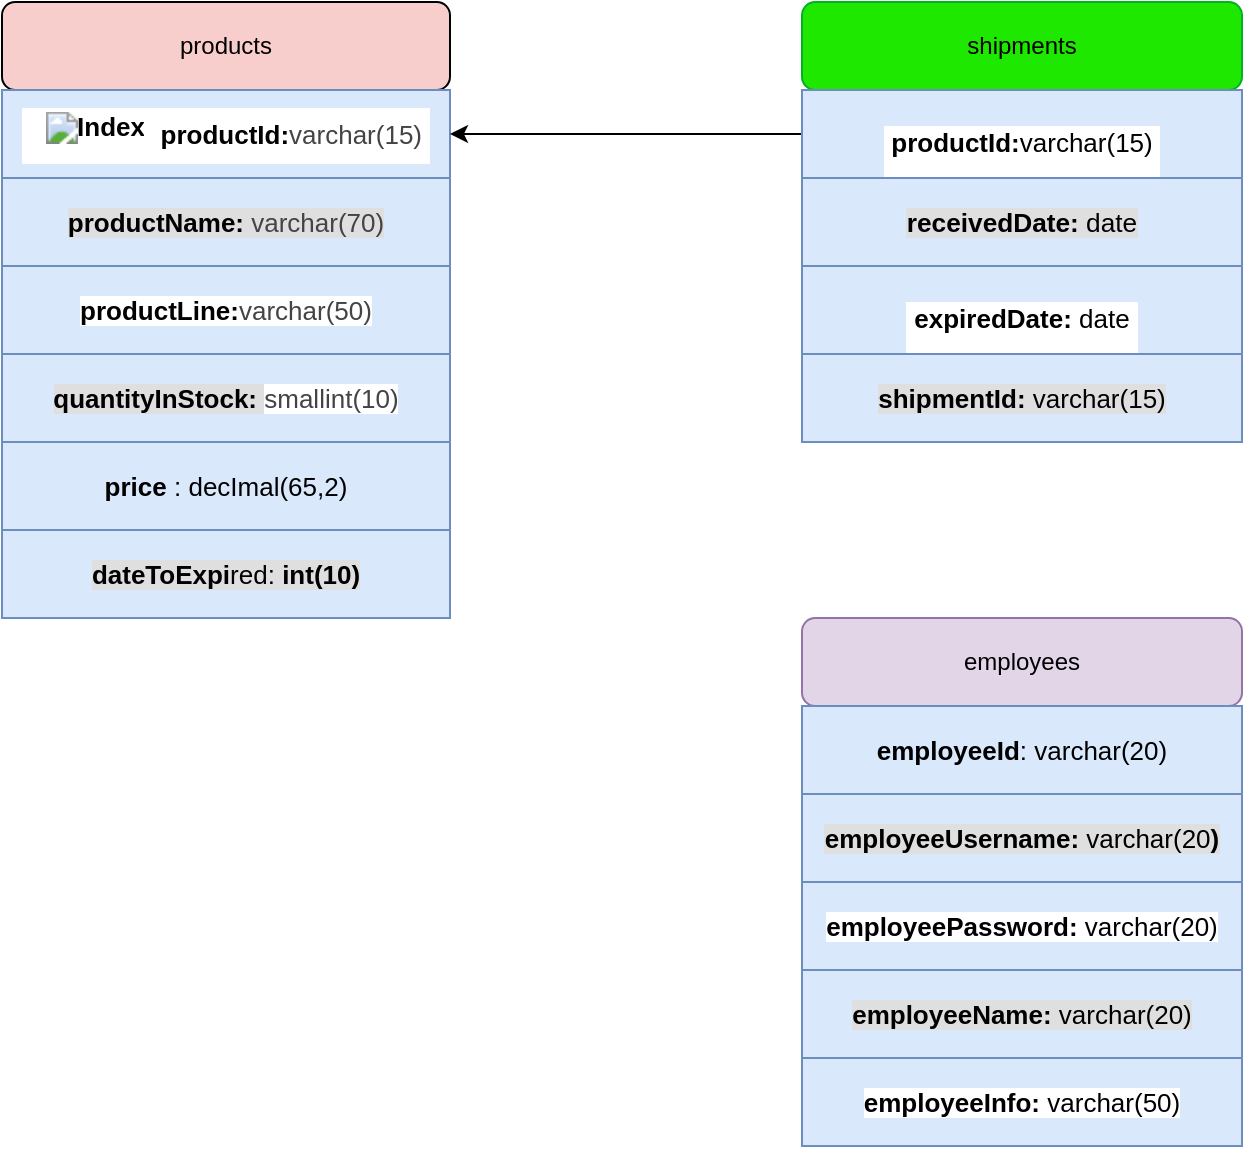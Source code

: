 <mxfile version="14.6.0" type="github">
  <diagram id="07pPn1wGmXql-i7O91id" name="Page-1">
    <mxGraphModel dx="868" dy="425" grid="1" gridSize="11" guides="1" tooltips="1" connect="1" arrows="1" fold="1" page="1" pageScale="1" pageWidth="850" pageHeight="1100" math="0" shadow="0">
      <root>
        <mxCell id="3gbueVHLof_pvO1KFMFq-0" />
        <mxCell id="3gbueVHLof_pvO1KFMFq-1" parent="3gbueVHLof_pvO1KFMFq-0" />
        <mxCell id="J1ickHX3t3cW-OePHYRh-0" value="products" style="rounded=1;whiteSpace=wrap;html=1;fillColor=#f8cecc;" parent="3gbueVHLof_pvO1KFMFq-1" vertex="1">
          <mxGeometry x="40" y="308" width="224" height="44" as="geometry" />
        </mxCell>
        <mxCell id="J1ickHX3t3cW-OePHYRh-1" value="&lt;table id=&quot;tablestructure&quot; class=&quot;data topmargin&quot; style=&quot;border-collapse: collapse; margin: 1em 0px 12px; color: rgb(68, 68, 68); font-family: sans-serif; font-size: 13px; background-color: rgb(255, 255, 255);&quot;&gt;&lt;tbody style=&quot;box-sizing: border-box; font-size: 13px;&quot;&gt;&lt;tr style=&quot;box-sizing: border-box; font-size: 13px;&quot;&gt;&lt;th class=&quot;nowrap&quot; style=&quot;box-sizing: border-box; color: rgb(0, 0, 0); padding: 0.1em 0.3em; margin: 0.1em; vertical-align: middle; text-shadow: rgb(255, 255, 255) 0px 1px 0px; font-size: 13px;&quot;&gt;&lt;label for=&quot;checkbox_row_1&quot; style=&quot;box-sizing: border-box; display: inline-block; margin-bottom: 0.5rem; font-size: 13px;&quot;&gt;&amp;nbsp;&lt;img src=&quot;http://localhost/phpmyadmin/themes/dot.gif&quot; title=&quot;Index&quot; alt=&quot;Index&quot; class=&quot;icon ic_bd_primary&quot; style=&quot;box-sizing: border-box; vertical-align: middle; border-style: none; margin: 0px 0px 0px 0.3em; width: 16px; height: 16px; padding: 0px; background-image: url(&amp;quot;../img/bd_primary.png&amp;quot;); font-size: 13px;&quot;&gt;&lt;/label&gt;&lt;/th&gt;&lt;td class=&quot;nowrap&quot; style=&quot;box-sizing: border-box; padding: 0.1em 0.3em; margin: 0.1em; vertical-align: middle; text-shadow: rgb(255, 255, 255) 0px 1px 0px; font-size: 13px;&quot;&gt;&lt;span style=&quot;color: rgb(0, 0, 0); font-size: 13px; font-weight: 700;&quot;&gt;productId:&lt;/span&gt;varchar(15)&lt;br style=&quot;font-size: 13px;&quot;&gt;&lt;/td&gt;&lt;/tr&gt;&lt;/tbody&gt;&lt;/table&gt;" style="rounded=0;whiteSpace=wrap;html=1;fillColor=#dae8fc;strokeColor=#6c8ebf;align=center;fontSize=13;" parent="3gbueVHLof_pvO1KFMFq-1" vertex="1">
          <mxGeometry x="40" y="352" width="224" height="44" as="geometry" />
        </mxCell>
        <mxCell id="J1ickHX3t3cW-OePHYRh-5" value="&lt;span style=&quot;font-family: sans-serif; font-size: 13px; font-weight: 700; background-color: rgb(223, 223, 223);&quot;&gt;productName:&amp;nbsp;&lt;/span&gt;&lt;span style=&quot;color: rgb(68, 68, 68); font-family: sans-serif; font-size: 13px; background-color: rgb(223, 223, 223);&quot;&gt;varchar(70)&lt;/span&gt;" style="rounded=0;whiteSpace=wrap;html=1;fillColor=#dae8fc;strokeColor=#6c8ebf;align=center;fontSize=13;" parent="3gbueVHLof_pvO1KFMFq-1" vertex="1">
          <mxGeometry x="40" y="396" width="224" height="44" as="geometry" />
        </mxCell>
        <mxCell id="J1ickHX3t3cW-OePHYRh-6" value="&lt;span style=&quot;font-family: sans-serif; font-size: 13px; font-weight: 700; background-color: rgb(255, 255, 255);&quot;&gt;productLine:&lt;/span&gt;&lt;span style=&quot;color: rgb(68, 68, 68); font-family: sans-serif; font-size: 13px; background-color: rgb(255, 255, 255);&quot;&gt;varchar(50)&lt;/span&gt;" style="rounded=0;whiteSpace=wrap;html=1;fillColor=#dae8fc;strokeColor=#6c8ebf;align=center;fontSize=13;" parent="3gbueVHLof_pvO1KFMFq-1" vertex="1">
          <mxGeometry x="40" y="440" width="224" height="44" as="geometry" />
        </mxCell>
        <mxCell id="J1ickHX3t3cW-OePHYRh-7" value="&lt;span style=&quot;font-family: sans-serif; font-size: 13px; font-weight: 700; background-color: rgb(223, 223, 223);&quot;&gt;quantityInStock:&amp;nbsp;&lt;/span&gt;&lt;span style=&quot;color: rgb(68, 68, 68); font-family: sans-serif; font-size: 13px; background-color: rgb(255, 255, 255);&quot;&gt;smallint(10)&lt;/span&gt;" style="rounded=0;whiteSpace=wrap;html=1;align=center;fillColor=#dae8fc;strokeColor=#6c8ebf;fontSize=13;" parent="3gbueVHLof_pvO1KFMFq-1" vertex="1">
          <mxGeometry x="40" y="484" width="224" height="44" as="geometry" />
        </mxCell>
        <mxCell id="J1ickHX3t3cW-OePHYRh-11" value="&lt;font style=&quot;font-size: 13px&quot;&gt;&lt;b style=&quot;font-size: 13px;&quot;&gt;price&lt;/b&gt; : decImal(65,2)&lt;/font&gt;" style="rounded=0;whiteSpace=wrap;html=1;align=center;fillColor=#dae8fc;strokeColor=#6c8ebf;fontSize=13;" parent="3gbueVHLof_pvO1KFMFq-1" vertex="1">
          <mxGeometry x="40" y="528" width="224" height="44" as="geometry" />
        </mxCell>
        <mxCell id="J1ickHX3t3cW-OePHYRh-14" value="&lt;span style=&quot;font-family: sans-serif; font-size: 13px; font-weight: 700; background-color: rgb(223, 223, 223);&quot;&gt;dateToExpi&lt;/span&gt;&lt;span style=&quot;font-family: sans-serif; font-size: 13px; background-color: rgb(223, 223, 223);&quot;&gt;red: &lt;/span&gt;&lt;span style=&quot;font-family: sans-serif; font-size: 13px; font-weight: 700; background-color: rgb(223, 223, 223);&quot;&gt;int(10)&lt;/span&gt;" style="rounded=0;whiteSpace=wrap;html=1;align=center;fillColor=#dae8fc;strokeColor=#6c8ebf;fontSize=13;" parent="3gbueVHLof_pvO1KFMFq-1" vertex="1">
          <mxGeometry x="40" y="572" width="224" height="44" as="geometry" />
        </mxCell>
        <mxCell id="J1ickHX3t3cW-OePHYRh-15" value="shipments" style="rounded=1;whiteSpace=wrap;html=1;align=center;strokeColor=#00B324;fillColor=#1FE800;" parent="3gbueVHLof_pvO1KFMFq-1" vertex="1">
          <mxGeometry x="440" y="308" width="220" height="44" as="geometry" />
        </mxCell>
        <mxCell id="J1ickHX3t3cW-OePHYRh-27" style="edgeStyle=orthogonalEdgeStyle;rounded=0;orthogonalLoop=1;jettySize=auto;html=1;exitX=0;exitY=0.5;exitDx=0;exitDy=0;entryX=1;entryY=0.5;entryDx=0;entryDy=0;" parent="3gbueVHLof_pvO1KFMFq-1" source="J1ickHX3t3cW-OePHYRh-16" target="J1ickHX3t3cW-OePHYRh-1" edge="1">
          <mxGeometry relative="1" as="geometry" />
        </mxCell>
        <mxCell id="J1ickHX3t3cW-OePHYRh-16" value="&lt;br style=&quot;font-size: 13px;&quot;&gt;&lt;table id=&quot;tablestructure&quot; class=&quot;data topmargin&quot; style=&quot;border-collapse: collapse; margin: 1em 0px 12px; color: rgb(68, 68, 68); font-family: sans-serif; font-size: 13px; background-color: rgb(255, 255, 255);&quot;&gt;&lt;tbody style=&quot;box-sizing: border-box; font-size: 13px;&quot;&gt;&lt;tr style=&quot;box-sizing: border-box; font-size: 13px;&quot;&gt;&lt;th class=&quot;nowrap&quot; style=&quot;box-sizing: border-box; color: rgb(0, 0, 0); padding: 0.1em 0.3em; margin: 0.1em; vertical-align: middle; text-shadow: rgb(255, 255, 255) 0px 1px 0px; font-size: 13px;&quot;&gt;&lt;label for=&quot;checkbox_row_1&quot; style=&quot;box-sizing: border-box; display: inline-block; margin-bottom: 0.5rem; font-size: 13px;&quot;&gt;productId:&lt;span style=&quot;font-weight: normal; font-size: 13px;&quot;&gt;varchar(15)&lt;/span&gt;&lt;/label&gt;&lt;/th&gt;&lt;/tr&gt;&lt;/tbody&gt;&lt;/table&gt;" style="rounded=0;whiteSpace=wrap;html=1;align=center;fillColor=#dae8fc;strokeColor=#6c8ebf;fontSize=13;" parent="3gbueVHLof_pvO1KFMFq-1" vertex="1">
          <mxGeometry x="440" y="352" width="220" height="44" as="geometry" />
        </mxCell>
        <mxCell id="J1ickHX3t3cW-OePHYRh-17" value="&lt;span style=&quot;font-family: sans-serif ; font-size: 13.12px ; font-weight: 700 ; text-align: left ; background-color: rgb(223 , 223 , 223)&quot;&gt;receivedDate:&lt;/span&gt;&lt;span style=&quot;font-family: sans-serif ; font-size: 13.12px ; text-align: left ; background-color: rgb(223 , 223 , 223)&quot;&gt; date&lt;/span&gt;" style="rounded=0;whiteSpace=wrap;html=1;align=center;fillColor=#dae8fc;strokeColor=#6c8ebf;" parent="3gbueVHLof_pvO1KFMFq-1" vertex="1">
          <mxGeometry x="440" y="396" width="220" height="44" as="geometry" />
        </mxCell>
        <mxCell id="J1ickHX3t3cW-OePHYRh-18" value="&lt;br style=&quot;font-size: 13px;&quot;&gt;&lt;table id=&quot;tablestructure&quot; class=&quot;data topmargin&quot; style=&quot;border-collapse: collapse; margin: 1em 0px 12px; color: rgb(68, 68, 68); font-family: sans-serif; font-size: 13px; background-color: rgb(255, 255, 255);&quot;&gt;&lt;tbody style=&quot;box-sizing: border-box; font-size: 13px;&quot;&gt;&lt;tr style=&quot;box-sizing: border-box; font-size: 13px;&quot;&gt;&lt;th class=&quot;nowrap&quot; style=&quot;box-sizing: border-box; color: rgb(0, 0, 0); padding: 0.1em 0.3em; margin: 0.1em; vertical-align: middle; text-shadow: rgb(255, 255, 255) 0px 1px 0px; font-size: 13px;&quot;&gt;&lt;label for=&quot;checkbox_row_3&quot; style=&quot;box-sizing: border-box; display: inline-block; margin-bottom: 0.5rem; font-size: 13px;&quot;&gt;expiredDate: &lt;span style=&quot;font-weight: normal; font-size: 13px;&quot;&gt;date&lt;/span&gt;&lt;/label&gt;&lt;/th&gt;&lt;/tr&gt;&lt;/tbody&gt;&lt;/table&gt;" style="rounded=0;whiteSpace=wrap;html=1;align=center;fillColor=#dae8fc;strokeColor=#6c8ebf;fontSize=13;" parent="3gbueVHLof_pvO1KFMFq-1" vertex="1">
          <mxGeometry x="440" y="440" width="220" height="44" as="geometry" />
        </mxCell>
        <mxCell id="J1ickHX3t3cW-OePHYRh-19" value="&lt;span style=&quot;font-family: sans-serif; font-size: 13px; font-weight: 700; background-color: rgb(223, 223, 223);&quot;&gt;shipmentId:&lt;/span&gt;&lt;span style=&quot;font-family: sans-serif; font-size: 13px; background-color: rgb(223, 223, 223);&quot;&gt; varchar(15)&lt;/span&gt;" style="rounded=0;whiteSpace=wrap;html=1;align=center;fillColor=#dae8fc;strokeColor=#6c8ebf;fontSize=13;" parent="3gbueVHLof_pvO1KFMFq-1" vertex="1">
          <mxGeometry x="440" y="484" width="220" height="44" as="geometry" />
        </mxCell>
        <mxCell id="J1ickHX3t3cW-OePHYRh-20" value="employees" style="rounded=1;whiteSpace=wrap;html=1;align=center;fillColor=#e1d5e7;strokeColor=#9673a6;" parent="3gbueVHLof_pvO1KFMFq-1" vertex="1">
          <mxGeometry x="440" y="616" width="220" height="44" as="geometry" />
        </mxCell>
        <mxCell id="J1ickHX3t3cW-OePHYRh-21" value="&lt;b style=&quot;font-size: 13px;&quot;&gt;employeeId&lt;/b&gt;: varchar(20)" style="rounded=0;whiteSpace=wrap;html=1;align=center;fillColor=#dae8fc;strokeColor=#6c8ebf;fontSize=13;" parent="3gbueVHLof_pvO1KFMFq-1" vertex="1">
          <mxGeometry x="440" y="660" width="220" height="44" as="geometry" />
        </mxCell>
        <mxCell id="J1ickHX3t3cW-OePHYRh-22" value="&lt;span style=&quot;font-family: sans-serif; font-size: 13px; font-weight: 700; background-color: rgb(223, 223, 223);&quot;&gt;employeeUsername: &lt;/span&gt;&lt;span style=&quot;font-family: sans-serif; font-size: 13px; background-color: rgb(223, 223, 223);&quot;&gt;varchar(20&lt;b style=&quot;font-size: 13px;&quot;&gt;)&lt;/b&gt;&lt;/span&gt;" style="rounded=0;whiteSpace=wrap;html=1;align=center;fillColor=#dae8fc;strokeColor=#6c8ebf;fontSize=13;" parent="3gbueVHLof_pvO1KFMFq-1" vertex="1">
          <mxGeometry x="440" y="704" width="220" height="44" as="geometry" />
        </mxCell>
        <mxCell id="J1ickHX3t3cW-OePHYRh-23" value="&lt;span style=&quot;font-family: sans-serif; font-size: 13px; font-weight: 700; background-color: rgb(255, 255, 255);&quot;&gt;employeePassword: &lt;/span&gt;&lt;span style=&quot;font-family: sans-serif; font-size: 13px; background-color: rgb(255, 255, 255);&quot;&gt;varchar(20)&lt;/span&gt;" style="rounded=0;whiteSpace=wrap;html=1;align=center;fillColor=#dae8fc;strokeColor=#6c8ebf;fontSize=13;" parent="3gbueVHLof_pvO1KFMFq-1" vertex="1">
          <mxGeometry x="440" y="748" width="220" height="44" as="geometry" />
        </mxCell>
        <mxCell id="J1ickHX3t3cW-OePHYRh-24" value="&lt;span style=&quot;font-family: sans-serif; font-size: 13px; font-weight: 700; background-color: rgb(223, 223, 223);&quot;&gt;employeeName: &lt;/span&gt;&lt;span style=&quot;font-family: sans-serif; font-size: 13px; background-color: rgb(223, 223, 223);&quot;&gt;varchar(20)&lt;/span&gt;" style="rounded=0;whiteSpace=wrap;html=1;align=center;fillColor=#dae8fc;strokeColor=#6c8ebf;fontSize=13;" parent="3gbueVHLof_pvO1KFMFq-1" vertex="1">
          <mxGeometry x="440" y="792" width="220" height="44" as="geometry" />
        </mxCell>
        <mxCell id="J1ickHX3t3cW-OePHYRh-25" value="&lt;span style=&quot;font-family: sans-serif; font-size: 13px; font-weight: 700; background-color: rgb(255, 255, 255);&quot;&gt;employeeInfo: &lt;/span&gt;&lt;span style=&quot;font-family: sans-serif; font-size: 13px; background-color: rgb(255, 255, 255);&quot;&gt;varchar(50)&lt;/span&gt;" style="rounded=0;whiteSpace=wrap;html=1;align=center;fillColor=#dae8fc;strokeColor=#6c8ebf;fontSize=13;" parent="3gbueVHLof_pvO1KFMFq-1" vertex="1">
          <mxGeometry x="440" y="836" width="220" height="44" as="geometry" />
        </mxCell>
      </root>
    </mxGraphModel>
  </diagram>
</mxfile>
